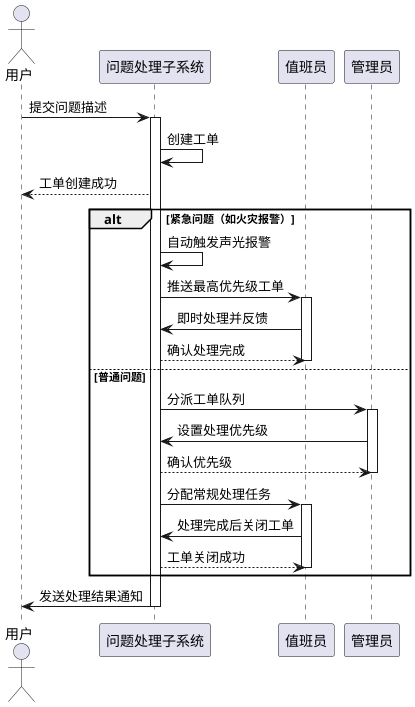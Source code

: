 @startuml 问题处理时序图
actor 用户
participant "问题处理子系统" as 问题
participant "值班员" as 值班员
participant "管理员" as 管理员

用户 -> 问题: 提交问题描述
activate 问题
  问题 -> 问题: 创建工单
  问题 --> 用户: 工单创建成功

  alt 紧急问题（如火灾报警）
    问题 -> 问题: 自动触发声光报警
    问题 -> 值班员: 推送最高优先级工单
    activate 值班员
      值班员 -> 问题: 即时处理并反馈
      问题 --> 值班员: 确认处理完成
    deactivate 值班员
  else 普通问题
    问题 -> 管理员: 分派工单队列
    activate 管理员
      管理员 -> 问题: 设置处理优先级
      问题 --> 管理员: 确认优先级
    deactivate 管理员
    问题 -> 值班员: 分配常规处理任务
    activate 值班员
      值班员 -> 问题: 处理完成后关闭工单
      问题 --> 值班员: 工单关闭成功
    deactivate 值班员
  end
  问题 -> 用户: 发送处理结果通知
deactivate 问题
@enduml